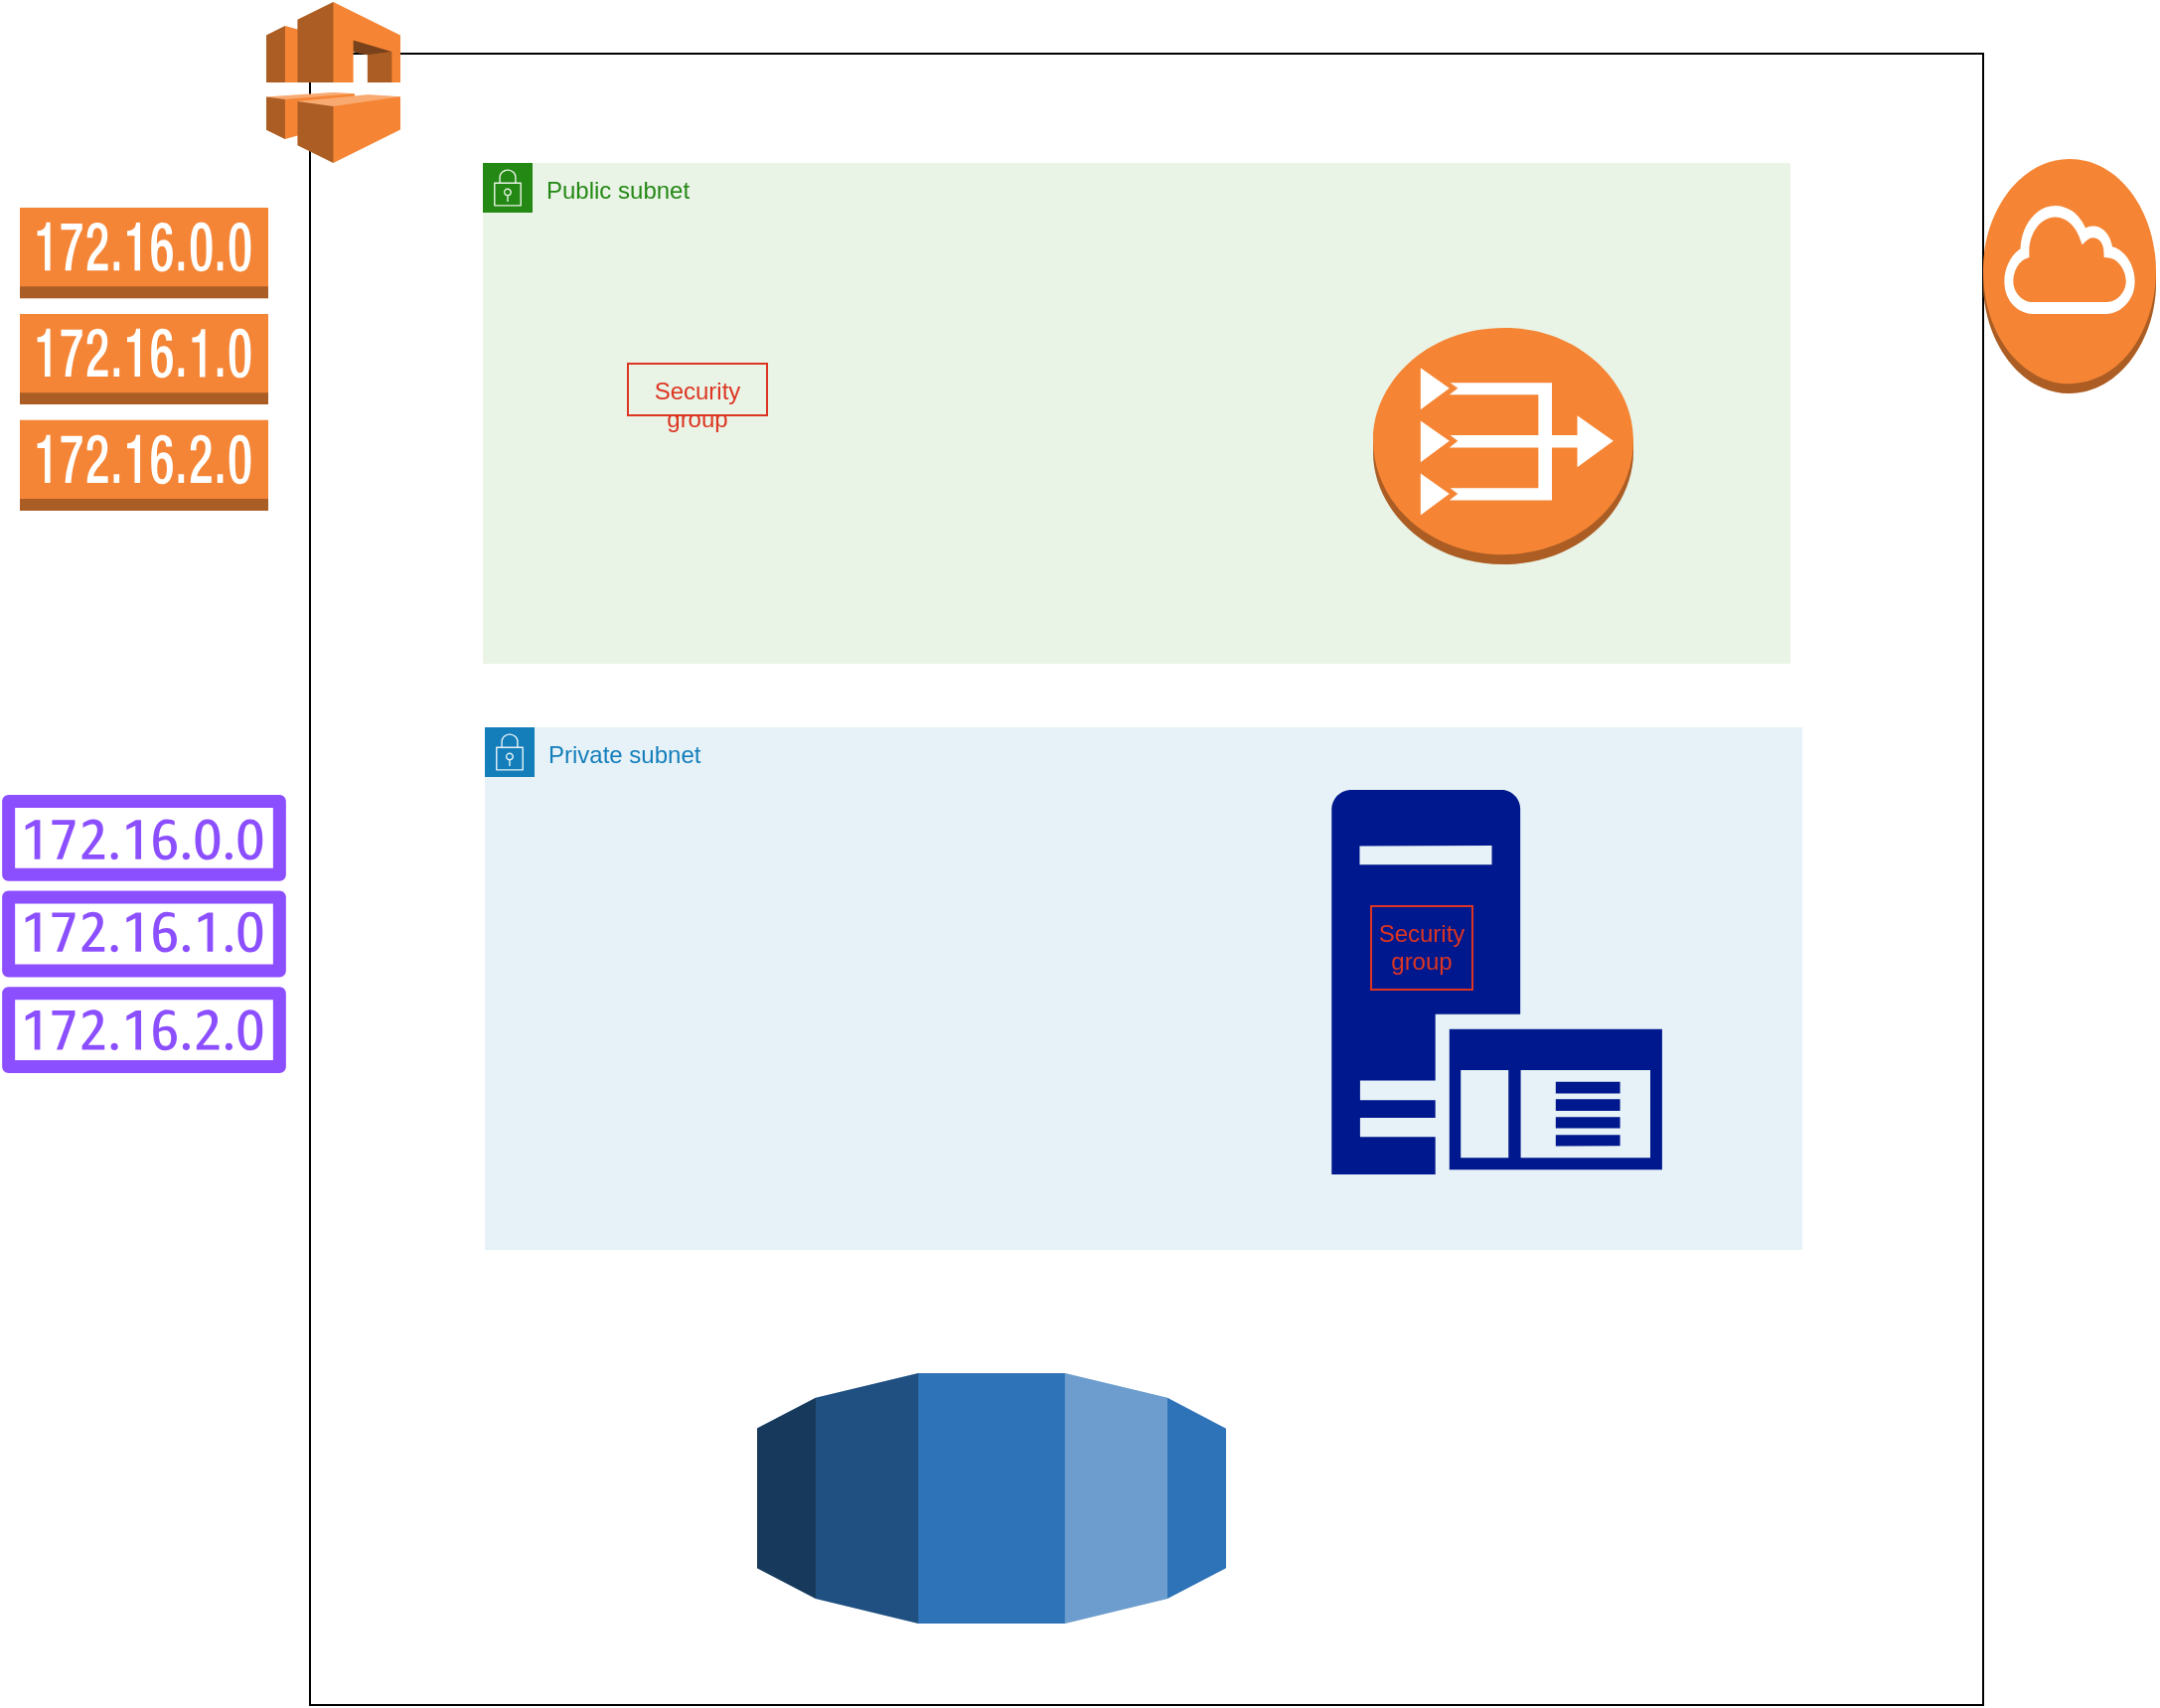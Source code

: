 <mxfile version="22.0.8" type="github">
  <diagram name="Page-1" id="mrN5fWrf-7MYfBmC7XXu">
    <mxGraphModel dx="1520" dy="563" grid="0" gridSize="10" guides="1" tooltips="1" connect="1" arrows="1" fold="1" page="0" pageScale="1" pageWidth="850" pageHeight="1100" math="0" shadow="0">
      <root>
        <mxCell id="0" />
        <mxCell id="1" parent="0" />
        <mxCell id="iTSB0IapyPLSgjOAP7Df-2" value="" style="rounded=0;whiteSpace=wrap;html=1;" vertex="1" parent="1">
          <mxGeometry x="141" y="286" width="842" height="831" as="geometry" />
        </mxCell>
        <mxCell id="iTSB0IapyPLSgjOAP7Df-1" value="" style="outlineConnect=0;dashed=0;verticalLabelPosition=bottom;verticalAlign=top;align=center;html=1;shape=mxgraph.aws3.vpc;fillColor=#F58534;gradientColor=none;" vertex="1" parent="1">
          <mxGeometry x="119" y="260" width="67.5" height="81" as="geometry" />
        </mxCell>
        <mxCell id="iTSB0IapyPLSgjOAP7Df-5" value="" style="outlineConnect=0;dashed=0;verticalLabelPosition=bottom;verticalAlign=top;align=center;html=1;shape=mxgraph.aws3.rds;fillColor=#2E73B8;gradientColor=none;" vertex="1" parent="1">
          <mxGeometry x="366" y="950" width="236" height="126" as="geometry" />
        </mxCell>
        <mxCell id="iTSB0IapyPLSgjOAP7Df-11" value="Public subnet" style="points=[[0,0],[0.25,0],[0.5,0],[0.75,0],[1,0],[1,0.25],[1,0.5],[1,0.75],[1,1],[0.75,1],[0.5,1],[0.25,1],[0,1],[0,0.75],[0,0.5],[0,0.25]];outlineConnect=0;gradientColor=none;html=1;whiteSpace=wrap;fontSize=12;fontStyle=0;container=1;pointerEvents=0;collapsible=0;recursiveResize=0;shape=mxgraph.aws4.group;grIcon=mxgraph.aws4.group_security_group;grStroke=0;strokeColor=#248814;fillColor=#E9F3E6;verticalAlign=top;align=left;spacingLeft=30;fontColor=#248814;dashed=0;" vertex="1" parent="1">
          <mxGeometry x="228" y="341" width="658" height="252" as="geometry" />
        </mxCell>
        <mxCell id="iTSB0IapyPLSgjOAP7Df-12" value="Private subnet" style="points=[[0,0],[0.25,0],[0.5,0],[0.75,0],[1,0],[1,0.25],[1,0.5],[1,0.75],[1,1],[0.75,1],[0.5,1],[0.25,1],[0,1],[0,0.75],[0,0.5],[0,0.25]];outlineConnect=0;gradientColor=none;html=1;whiteSpace=wrap;fontSize=12;fontStyle=0;container=1;pointerEvents=0;collapsible=0;recursiveResize=0;shape=mxgraph.aws4.group;grIcon=mxgraph.aws4.group_security_group;grStroke=0;strokeColor=#147EBA;fillColor=#E6F2F8;verticalAlign=top;align=left;spacingLeft=30;fontColor=#147EBA;dashed=0;" vertex="1" parent="1">
          <mxGeometry x="229" y="625" width="663" height="263" as="geometry" />
        </mxCell>
        <mxCell id="iTSB0IapyPLSgjOAP7Df-18" value="" style="sketch=0;aspect=fixed;pointerEvents=1;shadow=0;dashed=0;html=1;strokeColor=none;labelPosition=center;verticalLabelPosition=bottom;verticalAlign=top;align=center;fillColor=#00188D;shape=mxgraph.mscae.enterprise.application_server" vertex="1" parent="iTSB0IapyPLSgjOAP7Df-12">
          <mxGeometry x="426" y="31.47" width="166.44" height="193.53" as="geometry" />
        </mxCell>
        <mxCell id="iTSB0IapyPLSgjOAP7Df-20" value="Security group" style="fillColor=none;strokeColor=#DD3522;verticalAlign=top;fontStyle=0;fontColor=#DD3522;whiteSpace=wrap;html=1;" vertex="1" parent="iTSB0IapyPLSgjOAP7Df-12">
          <mxGeometry x="446" y="90" width="51" height="42" as="geometry" />
        </mxCell>
        <mxCell id="iTSB0IapyPLSgjOAP7Df-13" value="" style="outlineConnect=0;dashed=0;verticalLabelPosition=bottom;verticalAlign=top;align=center;html=1;shape=mxgraph.aws3.internet_gateway;fillColor=#F58534;gradientColor=none;" vertex="1" parent="1">
          <mxGeometry x="983" y="339" width="87" height="118" as="geometry" />
        </mxCell>
        <mxCell id="iTSB0IapyPLSgjOAP7Df-14" value="" style="outlineConnect=0;dashed=0;verticalLabelPosition=bottom;verticalAlign=top;align=center;html=1;shape=mxgraph.aws3.vpc_nat_gateway;fillColor=#F58534;gradientColor=none;" vertex="1" parent="1">
          <mxGeometry x="676" y="424" width="131" height="119" as="geometry" />
        </mxCell>
        <mxCell id="iTSB0IapyPLSgjOAP7Df-15" value="" style="outlineConnect=0;dashed=0;verticalLabelPosition=bottom;verticalAlign=top;align=center;html=1;shape=mxgraph.aws3.route_table;fillColor=#F58536;gradientColor=none;" vertex="1" parent="1">
          <mxGeometry x="-5" y="363.5" width="125" height="152.5" as="geometry" />
        </mxCell>
        <mxCell id="iTSB0IapyPLSgjOAP7Df-16" value="" style="sketch=0;outlineConnect=0;fontColor=#232F3E;gradientColor=none;fillColor=#8C4FFF;strokeColor=none;dashed=0;verticalLabelPosition=bottom;verticalAlign=top;align=center;html=1;fontSize=12;fontStyle=0;aspect=fixed;pointerEvents=1;shape=mxgraph.aws4.route_table;" vertex="1" parent="1">
          <mxGeometry x="-14.34" y="659" width="143.68" height="140" as="geometry" />
        </mxCell>
        <mxCell id="iTSB0IapyPLSgjOAP7Df-17" value="" style="shape=image;html=1;verticalAlign=top;verticalLabelPosition=bottom;labelBackgroundColor=#ffffff;imageAspect=0;aspect=fixed;image=https://cdn1.iconfinder.com/data/icons/computer-hardware-cute-style-vol-2/52/server__database__data__storage__computer__webserver__electronic-128.png" vertex="1" parent="1">
          <mxGeometry x="274" y="403" width="128" height="128" as="geometry" />
        </mxCell>
        <mxCell id="iTSB0IapyPLSgjOAP7Df-19" value="Security group" style="fillColor=none;strokeColor=#DD3522;verticalAlign=top;fontStyle=0;fontColor=#DD3522;whiteSpace=wrap;html=1;" vertex="1" parent="1">
          <mxGeometry x="301" y="442" width="70" height="26" as="geometry" />
        </mxCell>
      </root>
    </mxGraphModel>
  </diagram>
</mxfile>

